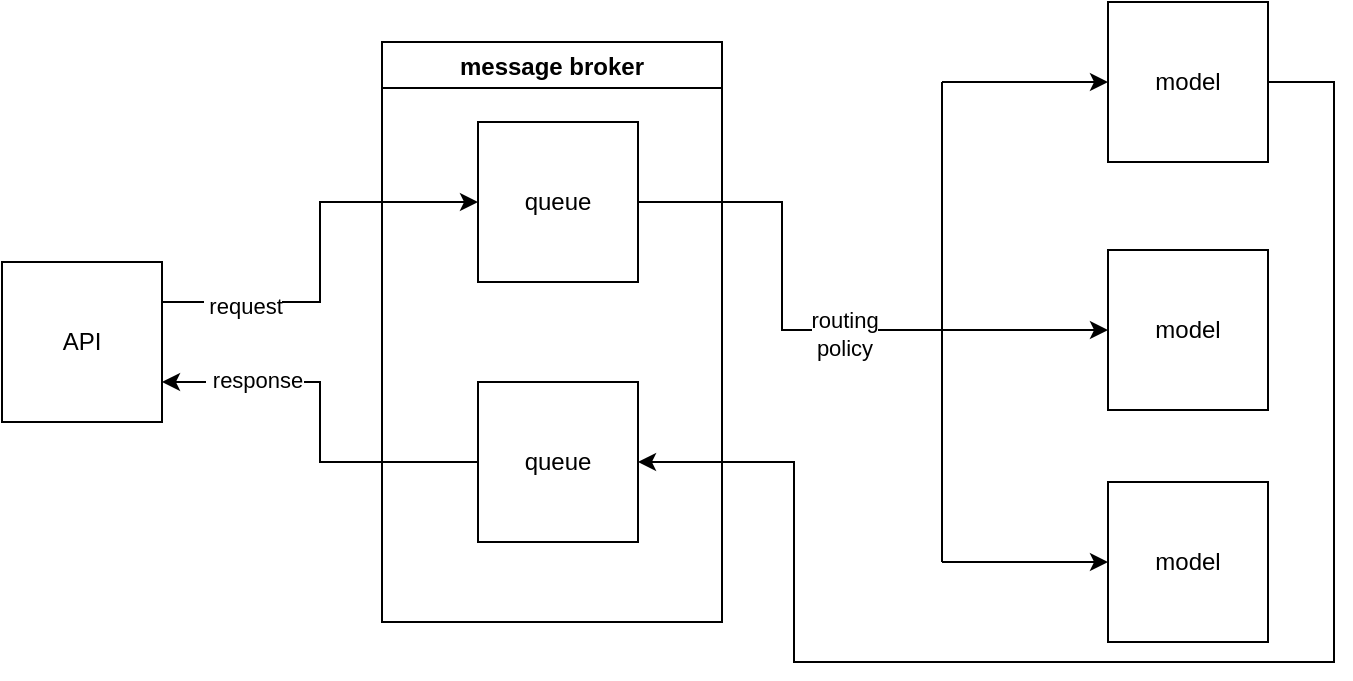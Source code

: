 <mxfile version="13.0.3" type="device"><diagram id="LWSMVh73mEr3eebdrmG3" name="Page-1"><mxGraphModel dx="850" dy="409" grid="1" gridSize="10" guides="1" tooltips="1" connect="1" arrows="1" fold="1" page="1" pageScale="1" pageWidth="850" pageHeight="1100" math="0" shadow="0"><root><mxCell id="0"/><mxCell id="1" parent="0"/><mxCell id="WalYHxMAStf51VWktiAs-3" value="model" style="whiteSpace=wrap;html=1;aspect=fixed;" vertex="1" parent="1"><mxGeometry x="647" y="324" width="80" height="80" as="geometry"/></mxCell><mxCell id="WalYHxMAStf51VWktiAs-6" style="edgeStyle=orthogonalEdgeStyle;rounded=0;orthogonalLoop=1;jettySize=auto;html=1;exitX=1;exitY=0.25;exitDx=0;exitDy=0;" edge="1" parent="1" source="WalYHxMAStf51VWktiAs-4" target="WalYHxMAStf51VWktiAs-1"><mxGeometry relative="1" as="geometry"/></mxCell><mxCell id="WalYHxMAStf51VWktiAs-16" value="&amp;nbsp;request&lt;br&gt;" style="edgeLabel;html=1;align=center;verticalAlign=middle;resizable=0;points=[];" vertex="1" connectable="0" parent="WalYHxMAStf51VWktiAs-6"><mxGeometry x="-0.831" y="-2" relative="1" as="geometry"><mxPoint x="22.07" as="offset"/></mxGeometry></mxCell><mxCell id="WalYHxMAStf51VWktiAs-4" value="API" style="whiteSpace=wrap;html=1;aspect=fixed;" vertex="1" parent="1"><mxGeometry x="94" y="330" width="80" height="80" as="geometry"/></mxCell><mxCell id="WalYHxMAStf51VWktiAs-32" style="edgeStyle=orthogonalEdgeStyle;rounded=0;orthogonalLoop=1;jettySize=auto;html=1;entryX=1;entryY=0.5;entryDx=0;entryDy=0;" edge="1" parent="1" source="WalYHxMAStf51VWktiAs-7" target="WalYHxMAStf51VWktiAs-17"><mxGeometry relative="1" as="geometry"><Array as="points"><mxPoint x="760" y="240"/><mxPoint x="760" y="530"/><mxPoint x="490" y="530"/><mxPoint x="490" y="430"/></Array></mxGeometry></mxCell><mxCell id="WalYHxMAStf51VWktiAs-7" value="model" style="whiteSpace=wrap;html=1;aspect=fixed;" vertex="1" parent="1"><mxGeometry x="647" y="200" width="80" height="80" as="geometry"/></mxCell><mxCell id="WalYHxMAStf51VWktiAs-8" value="model" style="whiteSpace=wrap;html=1;aspect=fixed;" vertex="1" parent="1"><mxGeometry x="647" y="440" width="80" height="80" as="geometry"/></mxCell><mxCell id="WalYHxMAStf51VWktiAs-13" value="message broker" style="swimlane;" vertex="1" parent="1"><mxGeometry x="284" y="220" width="170" height="290" as="geometry"/></mxCell><mxCell id="WalYHxMAStf51VWktiAs-1" value="queue" style="whiteSpace=wrap;html=1;aspect=fixed;" vertex="1" parent="WalYHxMAStf51VWktiAs-13"><mxGeometry x="48" y="40" width="80" height="80" as="geometry"/></mxCell><mxCell id="WalYHxMAStf51VWktiAs-17" value="queue" style="whiteSpace=wrap;html=1;aspect=fixed;" vertex="1" parent="WalYHxMAStf51VWktiAs-13"><mxGeometry x="48" y="170" width="80" height="80" as="geometry"/></mxCell><mxCell id="WalYHxMAStf51VWktiAs-18" style="edgeStyle=orthogonalEdgeStyle;rounded=0;orthogonalLoop=1;jettySize=auto;html=1;entryX=1;entryY=0.75;entryDx=0;entryDy=0;" edge="1" parent="1" source="WalYHxMAStf51VWktiAs-17" target="WalYHxMAStf51VWktiAs-4"><mxGeometry relative="1" as="geometry"><Array as="points"><mxPoint x="253" y="430"/><mxPoint x="253" y="390"/></Array></mxGeometry></mxCell><mxCell id="WalYHxMAStf51VWktiAs-20" value="&amp;nbsp;response" style="edgeLabel;html=1;align=center;verticalAlign=middle;resizable=0;points=[];" vertex="1" connectable="0" parent="WalYHxMAStf51VWktiAs-18"><mxGeometry x="0.535" y="-1" relative="1" as="geometry"><mxPoint as="offset"/></mxGeometry></mxCell><mxCell id="WalYHxMAStf51VWktiAs-22" style="edgeStyle=orthogonalEdgeStyle;rounded=0;orthogonalLoop=1;jettySize=auto;html=1;" edge="1" parent="1" source="WalYHxMAStf51VWktiAs-1" target="WalYHxMAStf51VWktiAs-3"><mxGeometry relative="1" as="geometry"><Array as="points"><mxPoint x="484" y="300"/><mxPoint x="484" y="364"/></Array></mxGeometry></mxCell><mxCell id="WalYHxMAStf51VWktiAs-24" value="routing&lt;br&gt;policy" style="edgeLabel;html=1;align=center;verticalAlign=middle;resizable=0;points=[];" vertex="1" connectable="0" parent="WalYHxMAStf51VWktiAs-22"><mxGeometry x="0.114" y="-2" relative="1" as="geometry"><mxPoint as="offset"/></mxGeometry></mxCell><mxCell id="WalYHxMAStf51VWktiAs-29" value="" style="endArrow=none;html=1;" edge="1" parent="1"><mxGeometry width="50" height="50" relative="1" as="geometry"><mxPoint x="564" y="480" as="sourcePoint"/><mxPoint x="564" y="240" as="targetPoint"/></mxGeometry></mxCell><mxCell id="WalYHxMAStf51VWktiAs-30" value="" style="endArrow=classic;html=1;entryX=0;entryY=0.5;entryDx=0;entryDy=0;" edge="1" parent="1" target="WalYHxMAStf51VWktiAs-7"><mxGeometry width="50" height="50" relative="1" as="geometry"><mxPoint x="564" y="240" as="sourcePoint"/><mxPoint x="634" y="240" as="targetPoint"/></mxGeometry></mxCell><mxCell id="WalYHxMAStf51VWktiAs-31" value="" style="endArrow=classic;html=1;" edge="1" parent="1" target="WalYHxMAStf51VWktiAs-8"><mxGeometry width="50" height="50" relative="1" as="geometry"><mxPoint x="564" y="480" as="sourcePoint"/><mxPoint x="657" y="250" as="targetPoint"/></mxGeometry></mxCell></root></mxGraphModel></diagram></mxfile>